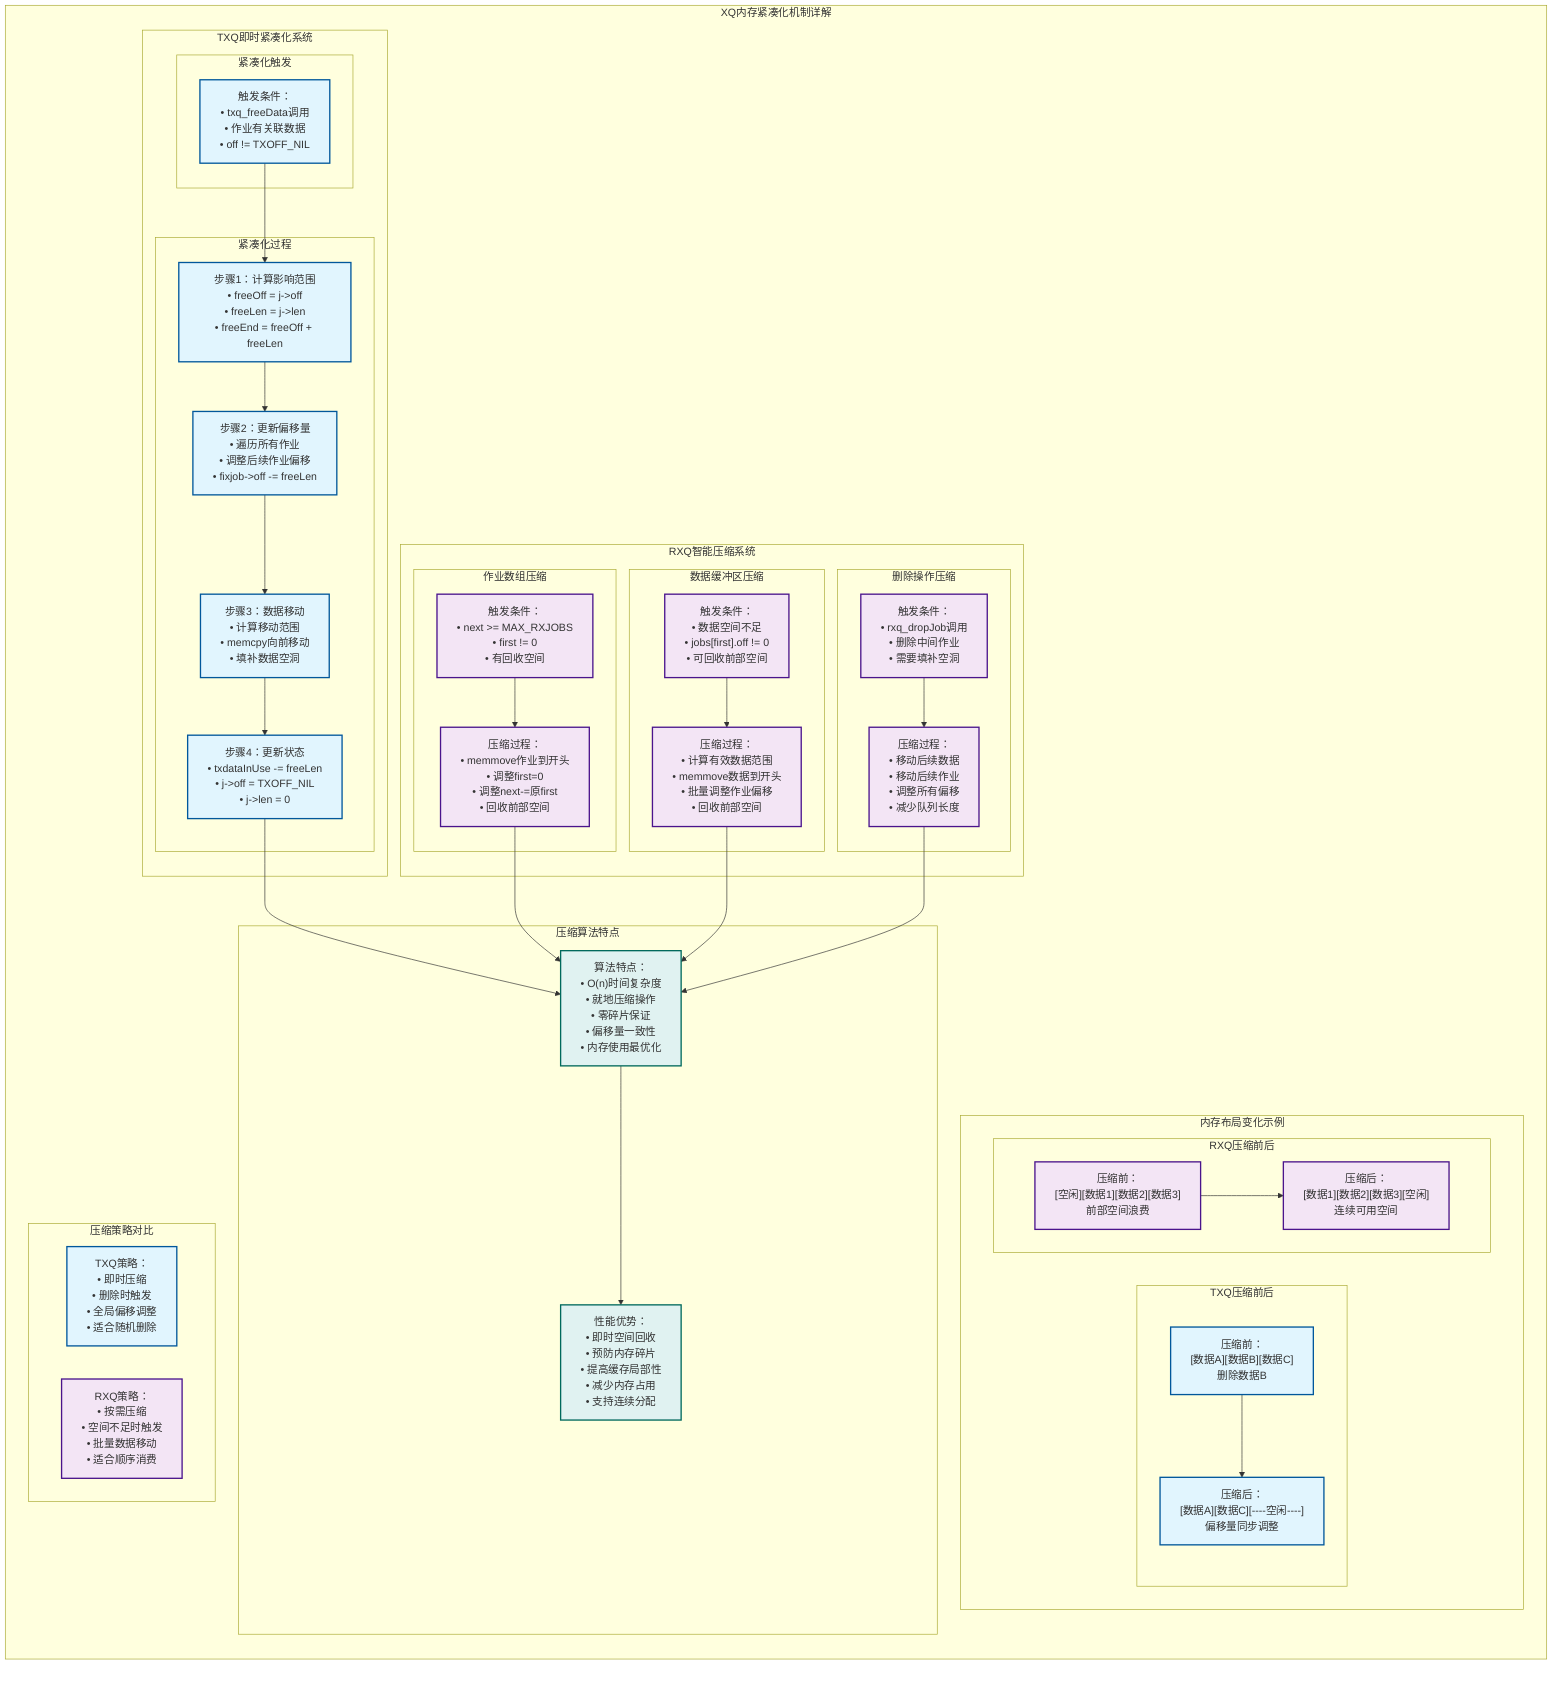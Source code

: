 graph TB
    subgraph "XQ内存紧凑化机制详解"
        direction TB
        
        subgraph "TXQ即时紧凑化系统"
            direction TB
            
            subgraph "紧凑化触发"
                TXQ_TRIGGER["触发条件：<br/>• txq_freeData调用<br/>• 作业有关联数据<br/>• off != TXOFF_NIL"]
            end
            
            subgraph "紧凑化过程"
                TXQ_STEP1["步骤1：计算影响范围<br/>• freeOff = j->off<br/>• freeLen = j->len<br/>• freeEnd = freeOff + freeLen"]
                
                TXQ_STEP2["步骤2：更新偏移量<br/>• 遍历所有作业<br/>• 调整后续作业偏移<br/>• fixjob->off -= freeLen"]
                
                TXQ_STEP3["步骤3：数据移动<br/>• 计算移动范围<br/>• memcpy向前移动<br/>• 填补数据空洞"]
                
                TXQ_STEP4["步骤4：更新状态<br/>• txdataInUse -= freeLen<br/>• j->off = TXOFF_NIL<br/>• j->len = 0"]
            end
            
            TXQ_TRIGGER --> TXQ_STEP1
            TXQ_STEP1 --> TXQ_STEP2
            TXQ_STEP2 --> TXQ_STEP3
            TXQ_STEP3 --> TXQ_STEP4
        end
        
        subgraph "RXQ智能压缩系统"
            direction TB
            
            subgraph "作业数组压缩"
                RXQ_JOB_TRIGGER["触发条件：<br/>• next >= MAX_RXJOBS<br/>• first != 0<br/>• 有回收空间"]
                
                RXQ_JOB_PROCESS["压缩过程：<br/>• memmove作业到开头<br/>• 调整first=0<br/>• 调整next-=原first<br/>• 回收前部空间"]
            end
            
            subgraph "数据缓冲区压缩"
                RXQ_DATA_TRIGGER["触发条件：<br/>• 数据空间不足<br/>• jobs[first].off != 0<br/>• 可回收前部空间"]
                
                RXQ_DATA_PROCESS["压缩过程：<br/>• 计算有效数据范围<br/>• memmove数据到开头<br/>• 批量调整作业偏移<br/>• 回收前部空间"]
            end
            
            subgraph "删除操作压缩"
                RXQ_DROP_TRIGGER["触发条件：<br/>• rxq_dropJob调用<br/>• 删除中间作业<br/>• 需要填补空洞"]
                
                RXQ_DROP_PROCESS["压缩过程：<br/>• 移动后续数据<br/>• 移动后续作业<br/>• 调整所有偏移<br/>• 减少队列长度"]
            end
            
            RXQ_JOB_TRIGGER --> RXQ_JOB_PROCESS
            RXQ_DATA_TRIGGER --> RXQ_DATA_PROCESS
            RXQ_DROP_TRIGGER --> RXQ_DROP_PROCESS
        end
        
        subgraph "内存布局变化示例"
            direction LR
            
            subgraph "TXQ压缩前后"
                TXQ_BEFORE["压缩前：<br/>[数据A][数据B][数据C]<br/>删除数据B"]
                TXQ_AFTER["压缩后：<br/>[数据A][数据C][----空闲----]<br/>偏移量同步调整"]
                TXQ_BEFORE --> TXQ_AFTER
            end
            
            subgraph "RXQ压缩前后"
                RXQ_BEFORE["压缩前：<br/>[空闲][数据1][数据2][数据3]<br/>前部空间浪费"]
                RXQ_AFTER["压缩后：<br/>[数据1][数据2][数据3][空闲]<br/>连续可用空间"]
                RXQ_BEFORE --> RXQ_AFTER
            end
        end
        
        subgraph "压缩算法特点"
            direction TB
            
            FEATURES["算法特点：<br/>• O(n)时间复杂度<br/>• 就地压缩操作<br/>• 零碎片保证<br/>• 偏移量一致性<br/>• 内存使用最优化"]
            
            BENEFITS["性能优势：<br/>• 即时空间回收<br/>• 预防内存碎片<br/>• 提高缓存局部性<br/>• 减少内存占用<br/>• 支持连续分配"]
        end
        
        subgraph "压缩策略对比"
            direction LR
            
            TXQ_STRATEGY["TXQ策略：<br/>• 即时压缩<br/>• 删除时触发<br/>• 全局偏移调整<br/>• 适合随机删除"]
            
            RXQ_STRATEGY["RXQ策略：<br/>• 按需压缩<br/>• 空间不足时触发<br/>• 批量数据移动<br/>• 适合顺序消费"]
        end
    end
    
    %% 连接关系
    TXQ_STEP4 --> FEATURES
    RXQ_JOB_PROCESS --> FEATURES
    RXQ_DATA_PROCESS --> FEATURES
    RXQ_DROP_PROCESS --> FEATURES
    
    FEATURES --> BENEFITS
    
    %% 样式定义
    classDef txqStyle fill:#e1f5fe,stroke:#01579b,stroke-width:2px
    classDef rxqStyle fill:#f3e5f5,stroke:#4a148c,stroke-width:2px
    classDef processStyle fill:#e8f5e8,stroke:#2e7d32,stroke-width:2px
    classDef exampleStyle fill:#fff3e0,stroke:#e65100,stroke-width:2px
    classDef featureStyle fill:#e0f2f1,stroke:#00695c,stroke-width:2px
    
    class TXQ_TRIGGER,TXQ_STEP1,TXQ_STEP2,TXQ_STEP3,TXQ_STEP4,TXQ_BEFORE,TXQ_AFTER,TXQ_STRATEGY txqStyle
    class RXQ_JOB_TRIGGER,RXQ_JOB_PROCESS,RXQ_DATA_TRIGGER,RXQ_DATA_PROCESS,RXQ_DROP_TRIGGER,RXQ_DROP_PROCESS,RXQ_BEFORE,RXQ_AFTER,RXQ_STRATEGY rxqStyle
    class FEATURES,BENEFITS featureStyle